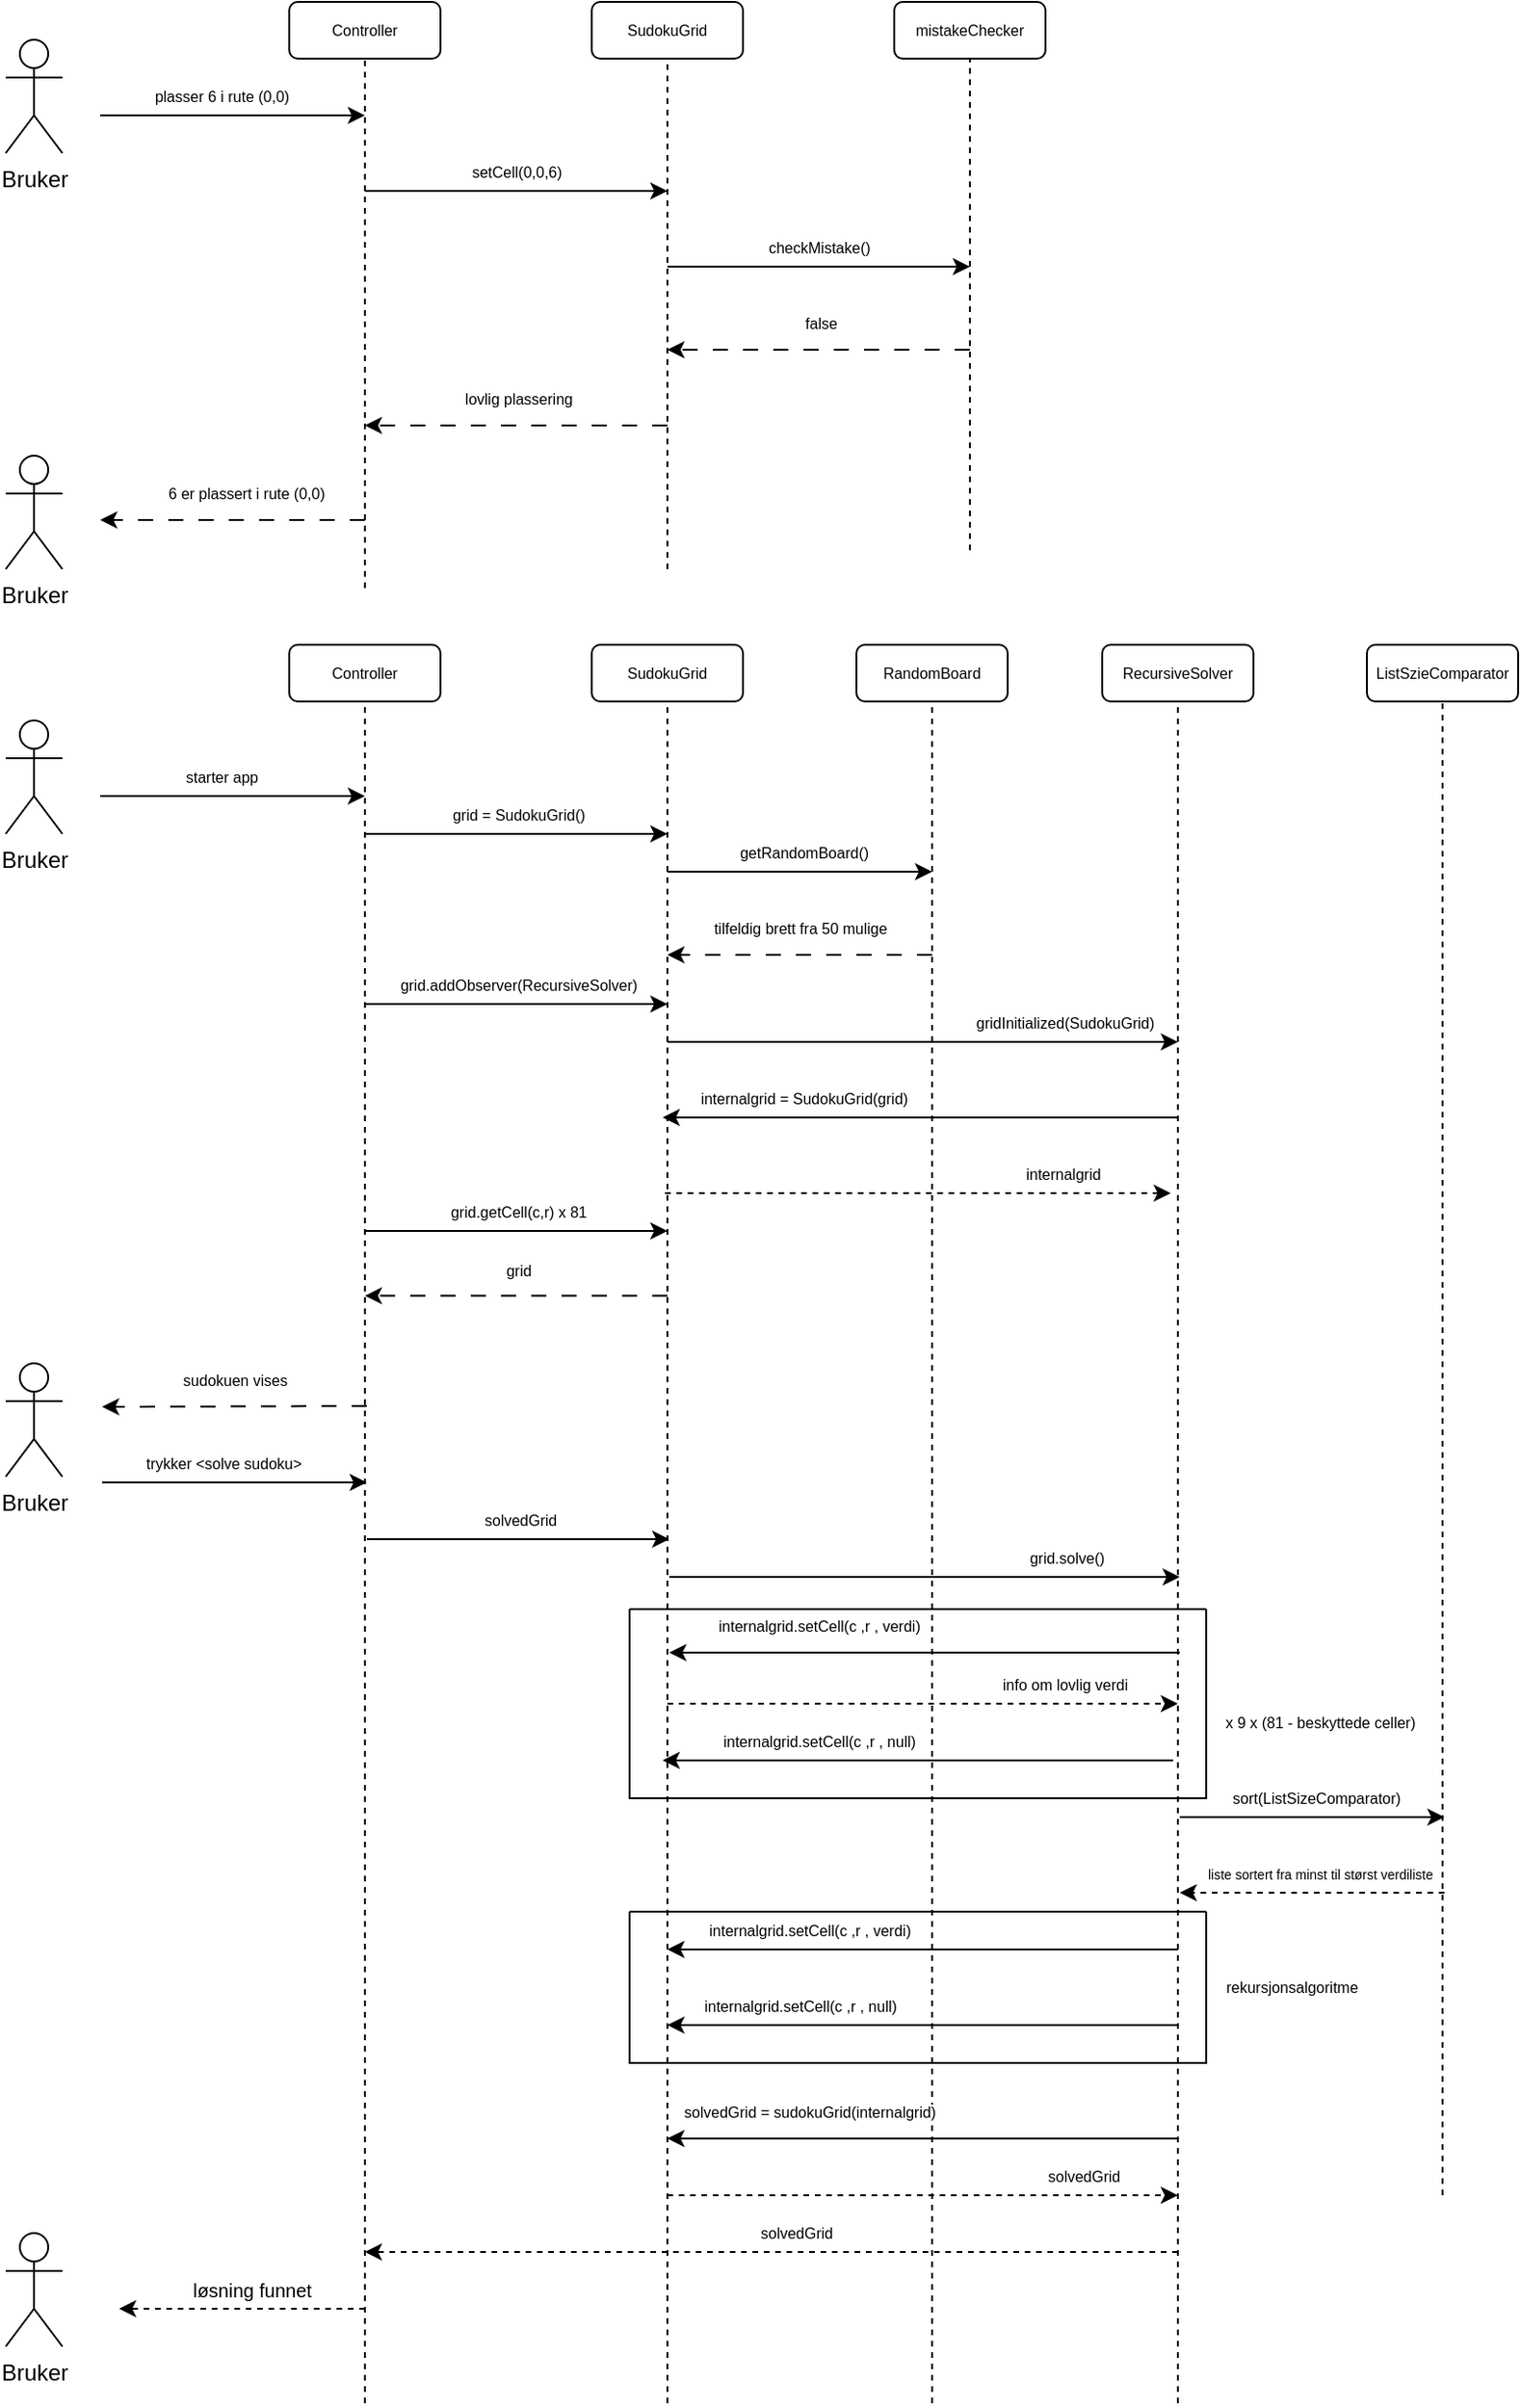 <mxfile version="20.8.16" type="device"><diagram id="C5RBs43oDa-KdzZeNtuy" name="Page-1"><mxGraphModel dx="821" dy="539" grid="1" gridSize="10" guides="1" tooltips="1" connect="1" arrows="1" fold="1" page="1" pageScale="1" pageWidth="827" pageHeight="1169" math="0" shadow="0"><root><mxCell id="WIyWlLk6GJQsqaUBKTNV-0"/><mxCell id="WIyWlLk6GJQsqaUBKTNV-1" parent="WIyWlLk6GJQsqaUBKTNV-0"/><mxCell id="nh9K6qVvMbREmk8xH_21-0" value="Bruker" style="shape=umlActor;verticalLabelPosition=bottom;verticalAlign=top;html=1;outlineConnect=0;" vertex="1" parent="WIyWlLk6GJQsqaUBKTNV-1"><mxGeometry x="50" y="100" width="30" height="60" as="geometry"/></mxCell><mxCell id="nh9K6qVvMbREmk8xH_21-4" value="" style="endArrow=classic;html=1;rounded=0;" edge="1" parent="WIyWlLk6GJQsqaUBKTNV-1"><mxGeometry width="50" height="50" relative="1" as="geometry"><mxPoint x="100" y="140" as="sourcePoint"/><mxPoint x="240" y="140" as="targetPoint"/></mxGeometry></mxCell><mxCell id="nh9K6qVvMbREmk8xH_21-7" value="plasser 6 i rute (0,0)" style="edgeLabel;html=1;align=center;verticalAlign=middle;resizable=0;points=[];fontSize=8;" vertex="1" connectable="0" parent="nh9K6qVvMbREmk8xH_21-4"><mxGeometry x="-0.095" y="-2" relative="1" as="geometry"><mxPoint y="-12" as="offset"/></mxGeometry></mxCell><mxCell id="nh9K6qVvMbREmk8xH_21-6" value="Controller" style="rounded=1;whiteSpace=wrap;html=1;fontSize=8;" vertex="1" parent="WIyWlLk6GJQsqaUBKTNV-1"><mxGeometry x="200" y="80" width="80" height="30" as="geometry"/></mxCell><mxCell id="nh9K6qVvMbREmk8xH_21-9" value="" style="endArrow=none;dashed=1;html=1;rounded=0;fontSize=8;entryX=0.5;entryY=1;entryDx=0;entryDy=0;" edge="1" parent="WIyWlLk6GJQsqaUBKTNV-1" target="nh9K6qVvMbREmk8xH_21-6"><mxGeometry width="50" height="50" relative="1" as="geometry"><mxPoint x="240" y="390" as="sourcePoint"/><mxPoint x="480" y="220" as="targetPoint"/></mxGeometry></mxCell><mxCell id="nh9K6qVvMbREmk8xH_21-10" value="SudokuGrid" style="rounded=1;whiteSpace=wrap;html=1;fontSize=8;" vertex="1" parent="WIyWlLk6GJQsqaUBKTNV-1"><mxGeometry x="360" y="80" width="80" height="30" as="geometry"/></mxCell><mxCell id="nh9K6qVvMbREmk8xH_21-11" value="" style="endArrow=none;dashed=1;html=1;rounded=0;fontSize=8;entryX=0.5;entryY=1;entryDx=0;entryDy=0;" edge="1" parent="WIyWlLk6GJQsqaUBKTNV-1" target="nh9K6qVvMbREmk8xH_21-10"><mxGeometry width="50" height="50" relative="1" as="geometry"><mxPoint x="400" y="380" as="sourcePoint"/><mxPoint x="640" y="220" as="targetPoint"/></mxGeometry></mxCell><mxCell id="nh9K6qVvMbREmk8xH_21-12" value="" style="endArrow=classic;html=1;rounded=0;" edge="1" parent="WIyWlLk6GJQsqaUBKTNV-1"><mxGeometry width="50" height="50" relative="1" as="geometry"><mxPoint x="240" y="180" as="sourcePoint"/><mxPoint x="400" y="180" as="targetPoint"/></mxGeometry></mxCell><mxCell id="nh9K6qVvMbREmk8xH_21-13" value="setCell(0,0,6)" style="edgeLabel;html=1;align=center;verticalAlign=middle;resizable=0;points=[];fontSize=8;" vertex="1" connectable="0" parent="nh9K6qVvMbREmk8xH_21-12"><mxGeometry x="-0.095" y="-2" relative="1" as="geometry"><mxPoint x="7" y="-12" as="offset"/></mxGeometry></mxCell><mxCell id="nh9K6qVvMbREmk8xH_21-14" value="mistakeChecker" style="rounded=1;whiteSpace=wrap;html=1;fontSize=8;" vertex="1" parent="WIyWlLk6GJQsqaUBKTNV-1"><mxGeometry x="520" y="80" width="80" height="30" as="geometry"/></mxCell><mxCell id="nh9K6qVvMbREmk8xH_21-15" value="" style="endArrow=none;dashed=1;html=1;rounded=0;fontSize=8;entryX=0.5;entryY=1;entryDx=0;entryDy=0;" edge="1" parent="WIyWlLk6GJQsqaUBKTNV-1" target="nh9K6qVvMbREmk8xH_21-14"><mxGeometry width="50" height="50" relative="1" as="geometry"><mxPoint x="560" y="370" as="sourcePoint"/><mxPoint x="800" y="220" as="targetPoint"/></mxGeometry></mxCell><mxCell id="nh9K6qVvMbREmk8xH_21-16" value="" style="endArrow=classic;html=1;rounded=0;" edge="1" parent="WIyWlLk6GJQsqaUBKTNV-1"><mxGeometry width="50" height="50" relative="1" as="geometry"><mxPoint x="400" y="220" as="sourcePoint"/><mxPoint x="560" y="220" as="targetPoint"/></mxGeometry></mxCell><mxCell id="nh9K6qVvMbREmk8xH_21-17" value="checkMistake()" style="edgeLabel;html=1;align=center;verticalAlign=middle;resizable=0;points=[];fontSize=8;" vertex="1" connectable="0" parent="nh9K6qVvMbREmk8xH_21-16"><mxGeometry x="-0.095" y="-2" relative="1" as="geometry"><mxPoint x="7" y="-12" as="offset"/></mxGeometry></mxCell><mxCell id="nh9K6qVvMbREmk8xH_21-18" value="" style="endArrow=classic;html=1;rounded=0;dashed=1;dashPattern=8 8;" edge="1" parent="WIyWlLk6GJQsqaUBKTNV-1"><mxGeometry width="50" height="50" relative="1" as="geometry"><mxPoint x="560" y="264" as="sourcePoint"/><mxPoint x="400" y="264" as="targetPoint"/></mxGeometry></mxCell><mxCell id="nh9K6qVvMbREmk8xH_21-19" value="false" style="edgeLabel;html=1;align=center;verticalAlign=middle;resizable=0;points=[];fontSize=8;" vertex="1" connectable="0" parent="nh9K6qVvMbREmk8xH_21-18"><mxGeometry x="-0.095" y="-2" relative="1" as="geometry"><mxPoint x="-7" y="-12" as="offset"/></mxGeometry></mxCell><mxCell id="nh9K6qVvMbREmk8xH_21-20" value="" style="endArrow=classic;html=1;rounded=0;dashed=1;dashPattern=8 8;" edge="1" parent="WIyWlLk6GJQsqaUBKTNV-1"><mxGeometry width="50" height="50" relative="1" as="geometry"><mxPoint x="400" y="304" as="sourcePoint"/><mxPoint x="240" y="304" as="targetPoint"/></mxGeometry></mxCell><mxCell id="nh9K6qVvMbREmk8xH_21-21" value="lovlig plassering" style="edgeLabel;html=1;align=center;verticalAlign=middle;resizable=0;points=[];fontSize=8;" vertex="1" connectable="0" parent="nh9K6qVvMbREmk8xH_21-20"><mxGeometry x="-0.095" y="-2" relative="1" as="geometry"><mxPoint x="-7" y="-12" as="offset"/></mxGeometry></mxCell><mxCell id="nh9K6qVvMbREmk8xH_21-22" value="Bruker" style="shape=umlActor;verticalLabelPosition=bottom;verticalAlign=top;html=1;outlineConnect=0;" vertex="1" parent="WIyWlLk6GJQsqaUBKTNV-1"><mxGeometry x="50" y="320" width="30" height="60" as="geometry"/></mxCell><mxCell id="nh9K6qVvMbREmk8xH_21-23" value="" style="endArrow=classic;html=1;rounded=0;dashed=1;dashPattern=8 8;" edge="1" parent="WIyWlLk6GJQsqaUBKTNV-1"><mxGeometry width="50" height="50" relative="1" as="geometry"><mxPoint x="240" y="354" as="sourcePoint"/><mxPoint x="100" y="354" as="targetPoint"/></mxGeometry></mxCell><mxCell id="nh9K6qVvMbREmk8xH_21-24" value="6 er plassert i rute (0,0)" style="edgeLabel;html=1;align=center;verticalAlign=middle;resizable=0;points=[];fontSize=8;" vertex="1" connectable="0" parent="nh9K6qVvMbREmk8xH_21-23"><mxGeometry x="-0.095" y="-2" relative="1" as="geometry"><mxPoint y="-12" as="offset"/></mxGeometry></mxCell><mxCell id="nh9K6qVvMbREmk8xH_21-27" value="Controller" style="rounded=1;whiteSpace=wrap;html=1;fontSize=8;" vertex="1" parent="WIyWlLk6GJQsqaUBKTNV-1"><mxGeometry x="200" y="420" width="80" height="30" as="geometry"/></mxCell><mxCell id="nh9K6qVvMbREmk8xH_21-28" value="" style="endArrow=none;dashed=1;html=1;rounded=0;fontSize=8;entryX=0.5;entryY=1;entryDx=0;entryDy=0;" edge="1" parent="WIyWlLk6GJQsqaUBKTNV-1" target="nh9K6qVvMbREmk8xH_21-27"><mxGeometry width="50" height="50" relative="1" as="geometry"><mxPoint x="240" y="1350" as="sourcePoint"/><mxPoint x="480" y="560" as="targetPoint"/></mxGeometry></mxCell><mxCell id="nh9K6qVvMbREmk8xH_21-29" value="SudokuGrid" style="rounded=1;whiteSpace=wrap;html=1;fontSize=8;" vertex="1" parent="WIyWlLk6GJQsqaUBKTNV-1"><mxGeometry x="360" y="420" width="80" height="30" as="geometry"/></mxCell><mxCell id="nh9K6qVvMbREmk8xH_21-30" value="" style="endArrow=none;dashed=1;html=1;rounded=0;fontSize=8;entryX=0.5;entryY=1;entryDx=0;entryDy=0;" edge="1" parent="WIyWlLk6GJQsqaUBKTNV-1" target="nh9K6qVvMbREmk8xH_21-29"><mxGeometry width="50" height="50" relative="1" as="geometry"><mxPoint x="400" y="1350" as="sourcePoint"/><mxPoint x="640" y="560" as="targetPoint"/></mxGeometry></mxCell><mxCell id="nh9K6qVvMbREmk8xH_21-31" value="RecursiveSolver" style="rounded=1;whiteSpace=wrap;html=1;fontSize=8;" vertex="1" parent="WIyWlLk6GJQsqaUBKTNV-1"><mxGeometry x="630" y="420" width="80" height="30" as="geometry"/></mxCell><mxCell id="nh9K6qVvMbREmk8xH_21-32" value="" style="endArrow=none;dashed=1;html=1;rounded=0;fontSize=8;entryX=0.5;entryY=1;entryDx=0;entryDy=0;" edge="1" parent="WIyWlLk6GJQsqaUBKTNV-1" target="nh9K6qVvMbREmk8xH_21-31"><mxGeometry width="50" height="50" relative="1" as="geometry"><mxPoint x="670" y="1350" as="sourcePoint"/><mxPoint x="910" y="560" as="targetPoint"/></mxGeometry></mxCell><mxCell id="nh9K6qVvMbREmk8xH_21-37" value="Bruker" style="shape=umlActor;verticalLabelPosition=bottom;verticalAlign=top;html=1;outlineConnect=0;" vertex="1" parent="WIyWlLk6GJQsqaUBKTNV-1"><mxGeometry x="50" y="460" width="30" height="60" as="geometry"/></mxCell><mxCell id="nh9K6qVvMbREmk8xH_21-38" value="" style="endArrow=classic;html=1;rounded=0;" edge="1" parent="WIyWlLk6GJQsqaUBKTNV-1"><mxGeometry width="50" height="50" relative="1" as="geometry"><mxPoint x="100" y="500" as="sourcePoint"/><mxPoint x="240" y="500" as="targetPoint"/></mxGeometry></mxCell><mxCell id="nh9K6qVvMbREmk8xH_21-39" value="starter app" style="edgeLabel;html=1;align=center;verticalAlign=middle;resizable=0;points=[];fontSize=8;" vertex="1" connectable="0" parent="nh9K6qVvMbREmk8xH_21-38"><mxGeometry x="-0.095" y="-2" relative="1" as="geometry"><mxPoint y="-12" as="offset"/></mxGeometry></mxCell><mxCell id="nh9K6qVvMbREmk8xH_21-40" value="" style="endArrow=classic;html=1;rounded=0;" edge="1" parent="WIyWlLk6GJQsqaUBKTNV-1"><mxGeometry width="50" height="50" relative="1" as="geometry"><mxPoint x="240" y="520" as="sourcePoint"/><mxPoint x="400" y="520" as="targetPoint"/></mxGeometry></mxCell><mxCell id="nh9K6qVvMbREmk8xH_21-41" value="grid = SudokuGrid()" style="edgeLabel;html=1;align=center;verticalAlign=middle;resizable=0;points=[];fontSize=8;" vertex="1" connectable="0" parent="nh9K6qVvMbREmk8xH_21-40"><mxGeometry x="-0.095" y="-2" relative="1" as="geometry"><mxPoint x="8" y="-12" as="offset"/></mxGeometry></mxCell><mxCell id="nh9K6qVvMbREmk8xH_21-42" value="" style="endArrow=classic;html=1;rounded=0;" edge="1" parent="WIyWlLk6GJQsqaUBKTNV-1"><mxGeometry width="50" height="50" relative="1" as="geometry"><mxPoint x="240" y="610" as="sourcePoint"/><mxPoint x="400" y="610" as="targetPoint"/></mxGeometry></mxCell><mxCell id="nh9K6qVvMbREmk8xH_21-43" value="grid.addObserver(RecursiveSolver)" style="edgeLabel;html=1;align=center;verticalAlign=middle;resizable=0;points=[];fontSize=8;" vertex="1" connectable="0" parent="nh9K6qVvMbREmk8xH_21-42"><mxGeometry x="-0.095" y="-2" relative="1" as="geometry"><mxPoint x="8" y="-12" as="offset"/></mxGeometry></mxCell><mxCell id="nh9K6qVvMbREmk8xH_21-44" value="" style="endArrow=classic;html=1;rounded=0;" edge="1" parent="WIyWlLk6GJQsqaUBKTNV-1"><mxGeometry width="50" height="50" relative="1" as="geometry"><mxPoint x="400" y="630" as="sourcePoint"/><mxPoint x="670" y="630" as="targetPoint"/></mxGeometry></mxCell><mxCell id="nh9K6qVvMbREmk8xH_21-45" value="gridInitialized(SudokuGrid)" style="edgeLabel;html=1;align=center;verticalAlign=middle;resizable=0;points=[];fontSize=8;" vertex="1" connectable="0" parent="nh9K6qVvMbREmk8xH_21-44"><mxGeometry x="-0.095" y="-2" relative="1" as="geometry"><mxPoint x="88" y="-12" as="offset"/></mxGeometry></mxCell><mxCell id="nh9K6qVvMbREmk8xH_21-46" value="" style="endArrow=classic;html=1;rounded=0;" edge="1" parent="WIyWlLk6GJQsqaUBKTNV-1"><mxGeometry width="50" height="50" relative="1" as="geometry"><mxPoint x="240" y="730" as="sourcePoint"/><mxPoint x="400" y="730" as="targetPoint"/></mxGeometry></mxCell><mxCell id="nh9K6qVvMbREmk8xH_21-47" value="grid.getCell(c,r) x 81" style="edgeLabel;html=1;align=center;verticalAlign=middle;resizable=0;points=[];fontSize=8;" vertex="1" connectable="0" parent="nh9K6qVvMbREmk8xH_21-46"><mxGeometry x="-0.095" y="-2" relative="1" as="geometry"><mxPoint x="8" y="-12" as="offset"/></mxGeometry></mxCell><mxCell id="nh9K6qVvMbREmk8xH_21-50" value="" style="endArrow=classic;html=1;rounded=0;dashed=1;dashPattern=8 8;" edge="1" parent="WIyWlLk6GJQsqaUBKTNV-1"><mxGeometry width="50" height="50" relative="1" as="geometry"><mxPoint x="400" y="764.29" as="sourcePoint"/><mxPoint x="240" y="764.29" as="targetPoint"/></mxGeometry></mxCell><mxCell id="nh9K6qVvMbREmk8xH_21-51" value="grid" style="edgeLabel;html=1;align=center;verticalAlign=middle;resizable=0;points=[];fontSize=8;" vertex="1" connectable="0" parent="nh9K6qVvMbREmk8xH_21-50"><mxGeometry x="-0.095" y="-2" relative="1" as="geometry"><mxPoint x="-7" y="-12" as="offset"/></mxGeometry></mxCell><mxCell id="nh9K6qVvMbREmk8xH_21-54" value="RandomBoard" style="rounded=1;whiteSpace=wrap;html=1;fontSize=8;" vertex="1" parent="WIyWlLk6GJQsqaUBKTNV-1"><mxGeometry x="500" y="420" width="80" height="30" as="geometry"/></mxCell><mxCell id="nh9K6qVvMbREmk8xH_21-55" value="" style="endArrow=none;dashed=1;html=1;rounded=0;fontSize=8;entryX=0.5;entryY=1;entryDx=0;entryDy=0;" edge="1" parent="WIyWlLk6GJQsqaUBKTNV-1" target="nh9K6qVvMbREmk8xH_21-54"><mxGeometry width="50" height="50" relative="1" as="geometry"><mxPoint x="540" y="1350" as="sourcePoint"/><mxPoint x="780" y="560" as="targetPoint"/></mxGeometry></mxCell><mxCell id="nh9K6qVvMbREmk8xH_21-56" value="" style="endArrow=classic;html=1;rounded=0;" edge="1" parent="WIyWlLk6GJQsqaUBKTNV-1"><mxGeometry width="50" height="50" relative="1" as="geometry"><mxPoint x="400" y="540" as="sourcePoint"/><mxPoint x="540" y="540" as="targetPoint"/></mxGeometry></mxCell><mxCell id="nh9K6qVvMbREmk8xH_21-57" value="getRandomBoard()" style="edgeLabel;html=1;align=center;verticalAlign=middle;resizable=0;points=[];fontSize=8;" vertex="1" connectable="0" parent="nh9K6qVvMbREmk8xH_21-56"><mxGeometry x="-0.095" y="-2" relative="1" as="geometry"><mxPoint x="8" y="-12" as="offset"/></mxGeometry></mxCell><mxCell id="nh9K6qVvMbREmk8xH_21-59" value="" style="endArrow=classic;html=1;rounded=0;dashed=1;dashPattern=8 8;" edge="1" parent="WIyWlLk6GJQsqaUBKTNV-1"><mxGeometry width="50" height="50" relative="1" as="geometry"><mxPoint x="540" y="584" as="sourcePoint"/><mxPoint x="400" y="584" as="targetPoint"/></mxGeometry></mxCell><mxCell id="nh9K6qVvMbREmk8xH_21-60" value="tilfeldig brett fra 50 mulige" style="edgeLabel;html=1;align=center;verticalAlign=middle;resizable=0;points=[];fontSize=8;" vertex="1" connectable="0" parent="nh9K6qVvMbREmk8xH_21-59"><mxGeometry x="-0.095" y="-2" relative="1" as="geometry"><mxPoint x="-7" y="-12" as="offset"/></mxGeometry></mxCell><mxCell id="nh9K6qVvMbREmk8xH_21-67" value="ListSzieComparator" style="rounded=1;whiteSpace=wrap;html=1;fontSize=8;" vertex="1" parent="WIyWlLk6GJQsqaUBKTNV-1"><mxGeometry x="770" y="420" width="80" height="30" as="geometry"/></mxCell><mxCell id="nh9K6qVvMbREmk8xH_21-68" value="" style="endArrow=none;dashed=1;html=1;rounded=0;fontSize=8;entryX=0.5;entryY=1;entryDx=0;entryDy=0;" edge="1" parent="WIyWlLk6GJQsqaUBKTNV-1" target="nh9K6qVvMbREmk8xH_21-67"><mxGeometry width="50" height="50" relative="1" as="geometry"><mxPoint x="810" y="1240" as="sourcePoint"/><mxPoint x="1050" y="560" as="targetPoint"/></mxGeometry></mxCell><mxCell id="nh9K6qVvMbREmk8xH_21-83" value="" style="swimlane;startSize=0;fontSize=8;" vertex="1" parent="WIyWlLk6GJQsqaUBKTNV-1"><mxGeometry x="380" y="930" width="305" height="100" as="geometry"/></mxCell><mxCell id="nh9K6qVvMbREmk8xH_21-79" value="" style="endArrow=classic;html=1;rounded=0;" edge="1" parent="nh9K6qVvMbREmk8xH_21-83"><mxGeometry width="50" height="50" relative="1" as="geometry"><mxPoint x="287.5" y="80" as="sourcePoint"/><mxPoint x="17.5" y="80" as="targetPoint"/></mxGeometry></mxCell><mxCell id="nh9K6qVvMbREmk8xH_21-80" value="internalgrid.setCell(c ,r , null)" style="edgeLabel;html=1;align=center;verticalAlign=middle;resizable=0;points=[];fontSize=8;" vertex="1" connectable="0" parent="nh9K6qVvMbREmk8xH_21-79"><mxGeometry x="-0.095" y="-2" relative="1" as="geometry"><mxPoint x="-66" y="-8" as="offset"/></mxGeometry></mxCell><mxCell id="nh9K6qVvMbREmk8xH_21-52" value="" style="endArrow=classic;html=1;rounded=0;dashed=1;dashPattern=8 8;" edge="1" parent="WIyWlLk6GJQsqaUBKTNV-1"><mxGeometry width="50" height="50" relative="1" as="geometry"><mxPoint x="241" y="822.58" as="sourcePoint"/><mxPoint x="101" y="823" as="targetPoint"/></mxGeometry></mxCell><mxCell id="nh9K6qVvMbREmk8xH_21-53" value="sudokuen vises" style="edgeLabel;html=1;align=center;verticalAlign=middle;resizable=0;points=[];fontSize=8;" vertex="1" connectable="0" parent="nh9K6qVvMbREmk8xH_21-52"><mxGeometry x="-0.095" y="-2" relative="1" as="geometry"><mxPoint x="-7" y="-12" as="offset"/></mxGeometry></mxCell><mxCell id="nh9K6qVvMbREmk8xH_21-33" value="" style="endArrow=classic;html=1;rounded=0;" edge="1" parent="WIyWlLk6GJQsqaUBKTNV-1"><mxGeometry width="50" height="50" relative="1" as="geometry"><mxPoint x="101" y="863" as="sourcePoint"/><mxPoint x="241" y="863" as="targetPoint"/></mxGeometry></mxCell><mxCell id="nh9K6qVvMbREmk8xH_21-34" value="trykker &amp;lt;solve sudoku&amp;gt;" style="edgeLabel;html=1;align=center;verticalAlign=middle;resizable=0;points=[];fontSize=8;" vertex="1" connectable="0" parent="nh9K6qVvMbREmk8xH_21-33"><mxGeometry x="-0.095" y="-2" relative="1" as="geometry"><mxPoint y="-12" as="offset"/></mxGeometry></mxCell><mxCell id="nh9K6qVvMbREmk8xH_21-26" value="Bruker" style="shape=umlActor;verticalLabelPosition=bottom;verticalAlign=top;html=1;outlineConnect=0;" vertex="1" parent="WIyWlLk6GJQsqaUBKTNV-1"><mxGeometry x="50" y="800" width="30" height="60" as="geometry"/></mxCell><mxCell id="nh9K6qVvMbREmk8xH_21-61" value="" style="endArrow=classic;html=1;rounded=0;" edge="1" parent="WIyWlLk6GJQsqaUBKTNV-1"><mxGeometry width="50" height="50" relative="1" as="geometry"><mxPoint x="241" y="893" as="sourcePoint"/><mxPoint x="401" y="893" as="targetPoint"/></mxGeometry></mxCell><mxCell id="nh9K6qVvMbREmk8xH_21-62" value="solvedGrid" style="edgeLabel;html=1;align=center;verticalAlign=middle;resizable=0;points=[];fontSize=8;" vertex="1" connectable="0" parent="nh9K6qVvMbREmk8xH_21-61"><mxGeometry x="-0.095" y="-2" relative="1" as="geometry"><mxPoint x="8" y="-12" as="offset"/></mxGeometry></mxCell><mxCell id="nh9K6qVvMbREmk8xH_21-63" value="" style="endArrow=classic;html=1;rounded=0;" edge="1" parent="WIyWlLk6GJQsqaUBKTNV-1"><mxGeometry width="50" height="50" relative="1" as="geometry"><mxPoint x="401" y="913" as="sourcePoint"/><mxPoint x="671" y="913" as="targetPoint"/></mxGeometry></mxCell><mxCell id="nh9K6qVvMbREmk8xH_21-64" value="grid.solve()" style="edgeLabel;html=1;align=center;verticalAlign=middle;resizable=0;points=[];fontSize=8;" vertex="1" connectable="0" parent="nh9K6qVvMbREmk8xH_21-63"><mxGeometry x="-0.095" y="-2" relative="1" as="geometry"><mxPoint x="88" y="-12" as="offset"/></mxGeometry></mxCell><mxCell id="nh9K6qVvMbREmk8xH_21-75" value="" style="endArrow=classic;html=1;rounded=0;" edge="1" parent="WIyWlLk6GJQsqaUBKTNV-1"><mxGeometry width="50" height="50" relative="1" as="geometry"><mxPoint x="671" y="953" as="sourcePoint"/><mxPoint x="401" y="953" as="targetPoint"/></mxGeometry></mxCell><mxCell id="nh9K6qVvMbREmk8xH_21-76" value="internalgrid.setCell(c ,r , verdi)" style="edgeLabel;html=1;align=center;verticalAlign=middle;resizable=0;points=[];fontSize=8;" vertex="1" connectable="0" parent="nh9K6qVvMbREmk8xH_21-75"><mxGeometry x="-0.095" y="-2" relative="1" as="geometry"><mxPoint x="-69" y="-12" as="offset"/></mxGeometry></mxCell><mxCell id="nh9K6qVvMbREmk8xH_21-69" value="" style="endArrow=classic;html=1;rounded=0;" edge="1" parent="WIyWlLk6GJQsqaUBKTNV-1"><mxGeometry width="50" height="50" relative="1" as="geometry"><mxPoint x="671" y="1040" as="sourcePoint"/><mxPoint x="811" y="1040" as="targetPoint"/></mxGeometry></mxCell><mxCell id="nh9K6qVvMbREmk8xH_21-70" value="sort(ListSizeComparator)" style="edgeLabel;html=1;align=center;verticalAlign=middle;resizable=0;points=[];fontSize=8;" vertex="1" connectable="0" parent="nh9K6qVvMbREmk8xH_21-69"><mxGeometry x="-0.095" y="-2" relative="1" as="geometry"><mxPoint x="8" y="-12" as="offset"/></mxGeometry></mxCell><mxCell id="nh9K6qVvMbREmk8xH_21-71" value="" style="endArrow=classic;html=1;rounded=0;dashed=1;" edge="1" parent="WIyWlLk6GJQsqaUBKTNV-1"><mxGeometry width="50" height="50" relative="1" as="geometry"><mxPoint x="811" y="1080" as="sourcePoint"/><mxPoint x="671" y="1080" as="targetPoint"/></mxGeometry></mxCell><mxCell id="nh9K6qVvMbREmk8xH_21-72" value="&lt;font style=&quot;font-size: 7px;&quot;&gt;liste sortert fra minst til størst verdiliste&lt;/font&gt;" style="edgeLabel;html=1;align=center;verticalAlign=middle;resizable=0;points=[];fontSize=8;" vertex="1" connectable="0" parent="nh9K6qVvMbREmk8xH_21-71"><mxGeometry x="-0.095" y="-2" relative="1" as="geometry"><mxPoint x="-3" y="-8" as="offset"/></mxGeometry></mxCell><mxCell id="nh9K6qVvMbREmk8xH_21-85" value="x 9 x (81 - beskyttede celler)" style="text;html=1;align=center;verticalAlign=middle;resizable=0;points=[];autosize=1;strokeColor=none;fillColor=none;fontSize=8;" vertex="1" parent="WIyWlLk6GJQsqaUBKTNV-1"><mxGeometry x="685" y="980" width="120" height="20" as="geometry"/></mxCell><mxCell id="nh9K6qVvMbREmk8xH_21-86" value="" style="endArrow=classic;html=1;rounded=0;" edge="1" parent="WIyWlLk6GJQsqaUBKTNV-1"><mxGeometry width="50" height="50" relative="1" as="geometry"><mxPoint x="670" y="670" as="sourcePoint"/><mxPoint x="397.5" y="670" as="targetPoint"/></mxGeometry></mxCell><mxCell id="nh9K6qVvMbREmk8xH_21-90" value="internalgrid = SudokuGrid(grid)" style="edgeLabel;html=1;align=center;verticalAlign=middle;resizable=0;points=[];fontSize=8;" vertex="1" connectable="0" parent="nh9K6qVvMbREmk8xH_21-86"><mxGeometry x="-0.32" relative="1" as="geometry"><mxPoint x="-106" y="-10" as="offset"/></mxGeometry></mxCell><mxCell id="nh9K6qVvMbREmk8xH_21-88" value="" style="endArrow=classic;html=1;rounded=0;dashed=1;" edge="1" parent="WIyWlLk6GJQsqaUBKTNV-1"><mxGeometry width="50" height="50" relative="1" as="geometry"><mxPoint x="398.75" y="710" as="sourcePoint"/><mxPoint x="666.25" y="710" as="targetPoint"/></mxGeometry></mxCell><mxCell id="nh9K6qVvMbREmk8xH_21-91" value="internalgrid" style="edgeLabel;html=1;align=center;verticalAlign=middle;resizable=0;points=[];fontSize=8;" vertex="1" connectable="0" parent="nh9K6qVvMbREmk8xH_21-88"><mxGeometry x="-0.448" y="1" relative="1" as="geometry"><mxPoint x="136" y="-9" as="offset"/></mxGeometry></mxCell><mxCell id="nh9K6qVvMbREmk8xH_21-92" value="" style="endArrow=classic;html=1;rounded=0;dashed=1;" edge="1" parent="WIyWlLk6GJQsqaUBKTNV-1"><mxGeometry width="50" height="50" relative="1" as="geometry"><mxPoint x="400" y="980" as="sourcePoint"/><mxPoint x="670" y="980" as="targetPoint"/></mxGeometry></mxCell><mxCell id="nh9K6qVvMbREmk8xH_21-93" value="info om lovlig verdi" style="edgeLabel;html=1;align=center;verticalAlign=middle;resizable=0;points=[];fontSize=8;" vertex="1" connectable="0" parent="nh9K6qVvMbREmk8xH_21-92"><mxGeometry x="-0.095" y="-2" relative="1" as="geometry"><mxPoint x="88" y="-12" as="offset"/></mxGeometry></mxCell><mxCell id="nh9K6qVvMbREmk8xH_21-95" value="" style="endArrow=classic;html=1;rounded=0;" edge="1" parent="WIyWlLk6GJQsqaUBKTNV-1"><mxGeometry width="50" height="50" relative="1" as="geometry"><mxPoint x="670" y="1110" as="sourcePoint"/><mxPoint x="400" y="1110" as="targetPoint"/></mxGeometry></mxCell><mxCell id="nh9K6qVvMbREmk8xH_21-96" value="internalgrid.setCell(c ,r , verdi)" style="edgeLabel;html=1;align=center;verticalAlign=middle;resizable=0;points=[];fontSize=8;" vertex="1" connectable="0" parent="nh9K6qVvMbREmk8xH_21-95"><mxGeometry x="-0.095" y="-2" relative="1" as="geometry"><mxPoint x="-73" y="-8" as="offset"/></mxGeometry></mxCell><mxCell id="nh9K6qVvMbREmk8xH_21-97" value="" style="endArrow=classic;html=1;rounded=0;" edge="1" parent="WIyWlLk6GJQsqaUBKTNV-1"><mxGeometry width="50" height="50" relative="1" as="geometry"><mxPoint x="670" y="1150" as="sourcePoint"/><mxPoint x="400" y="1150" as="targetPoint"/></mxGeometry></mxCell><mxCell id="nh9K6qVvMbREmk8xH_21-98" value="internalgrid.setCell(c ,r , null)" style="edgeLabel;html=1;align=center;verticalAlign=middle;resizable=0;points=[];fontSize=8;" vertex="1" connectable="0" parent="nh9K6qVvMbREmk8xH_21-97"><mxGeometry x="-0.095" y="-2" relative="1" as="geometry"><mxPoint x="-78" y="-8" as="offset"/></mxGeometry></mxCell><mxCell id="nh9K6qVvMbREmk8xH_21-102" value="" style="swimlane;startSize=0;fontSize=8;" vertex="1" parent="WIyWlLk6GJQsqaUBKTNV-1"><mxGeometry x="380" y="1090" width="305" height="80" as="geometry"/></mxCell><mxCell id="nh9K6qVvMbREmk8xH_21-106" value="rekursjonsalgoritme" style="text;html=1;align=center;verticalAlign=middle;resizable=0;points=[];autosize=1;strokeColor=none;fillColor=none;fontSize=8;" vertex="1" parent="WIyWlLk6GJQsqaUBKTNV-1"><mxGeometry x="685" y="1120" width="90" height="20" as="geometry"/></mxCell><mxCell id="nh9K6qVvMbREmk8xH_21-107" value="" style="endArrow=classic;html=1;rounded=0;" edge="1" parent="WIyWlLk6GJQsqaUBKTNV-1"><mxGeometry width="50" height="50" relative="1" as="geometry"><mxPoint x="670" y="1210" as="sourcePoint"/><mxPoint x="400" y="1210" as="targetPoint"/></mxGeometry></mxCell><mxCell id="nh9K6qVvMbREmk8xH_21-108" value="solvedGrid = sudokuGrid(internalgrid)" style="edgeLabel;html=1;align=center;verticalAlign=middle;resizable=0;points=[];fontSize=8;" vertex="1" connectable="0" parent="nh9K6qVvMbREmk8xH_21-107"><mxGeometry x="-0.095" y="-2" relative="1" as="geometry"><mxPoint x="-73" y="-12" as="offset"/></mxGeometry></mxCell><mxCell id="nh9K6qVvMbREmk8xH_21-109" value="" style="endArrow=classic;html=1;rounded=0;dashed=1;" edge="1" parent="WIyWlLk6GJQsqaUBKTNV-1"><mxGeometry width="50" height="50" relative="1" as="geometry"><mxPoint x="670" y="1270" as="sourcePoint"/><mxPoint x="240" y="1270" as="targetPoint"/></mxGeometry></mxCell><mxCell id="nh9K6qVvMbREmk8xH_21-110" value="solvedGrid" style="edgeLabel;html=1;align=center;verticalAlign=middle;resizable=0;points=[];fontSize=8;" vertex="1" connectable="0" parent="nh9K6qVvMbREmk8xH_21-109"><mxGeometry x="-0.095" y="-2" relative="1" as="geometry"><mxPoint x="-8" y="-8" as="offset"/></mxGeometry></mxCell><mxCell id="nh9K6qVvMbREmk8xH_21-113" value="" style="endArrow=classic;html=1;rounded=0;dashed=1;" edge="1" parent="WIyWlLk6GJQsqaUBKTNV-1"><mxGeometry width="50" height="50" relative="1" as="geometry"><mxPoint x="400" y="1240" as="sourcePoint"/><mxPoint x="670" y="1240" as="targetPoint"/></mxGeometry></mxCell><mxCell id="nh9K6qVvMbREmk8xH_21-114" value="solvedGrid" style="edgeLabel;html=1;align=center;verticalAlign=middle;resizable=0;points=[];fontSize=8;" vertex="1" connectable="0" parent="nh9K6qVvMbREmk8xH_21-113"><mxGeometry x="-0.095" y="-2" relative="1" as="geometry"><mxPoint x="98" y="-12" as="offset"/></mxGeometry></mxCell><mxCell id="nh9K6qVvMbREmk8xH_21-116" value="Bruker" style="shape=umlActor;verticalLabelPosition=bottom;verticalAlign=top;html=1;outlineConnect=0;" vertex="1" parent="WIyWlLk6GJQsqaUBKTNV-1"><mxGeometry x="50" y="1260" width="30" height="60" as="geometry"/></mxCell><mxCell id="nh9K6qVvMbREmk8xH_21-117" value="" style="endArrow=classic;html=1;rounded=0;dashed=1;fontSize=7;" edge="1" parent="WIyWlLk6GJQsqaUBKTNV-1"><mxGeometry width="50" height="50" relative="1" as="geometry"><mxPoint x="240" y="1300" as="sourcePoint"/><mxPoint x="110" y="1300" as="targetPoint"/></mxGeometry></mxCell><mxCell id="nh9K6qVvMbREmk8xH_21-118" value="&lt;font size=&quot;1&quot;&gt;løsning funnet&lt;/font&gt;" style="edgeLabel;html=1;align=center;verticalAlign=middle;resizable=0;points=[];fontSize=7;" vertex="1" connectable="0" parent="nh9K6qVvMbREmk8xH_21-117"><mxGeometry x="0.375" y="-3" relative="1" as="geometry"><mxPoint x="29" y="-7" as="offset"/></mxGeometry></mxCell></root></mxGraphModel></diagram></mxfile>